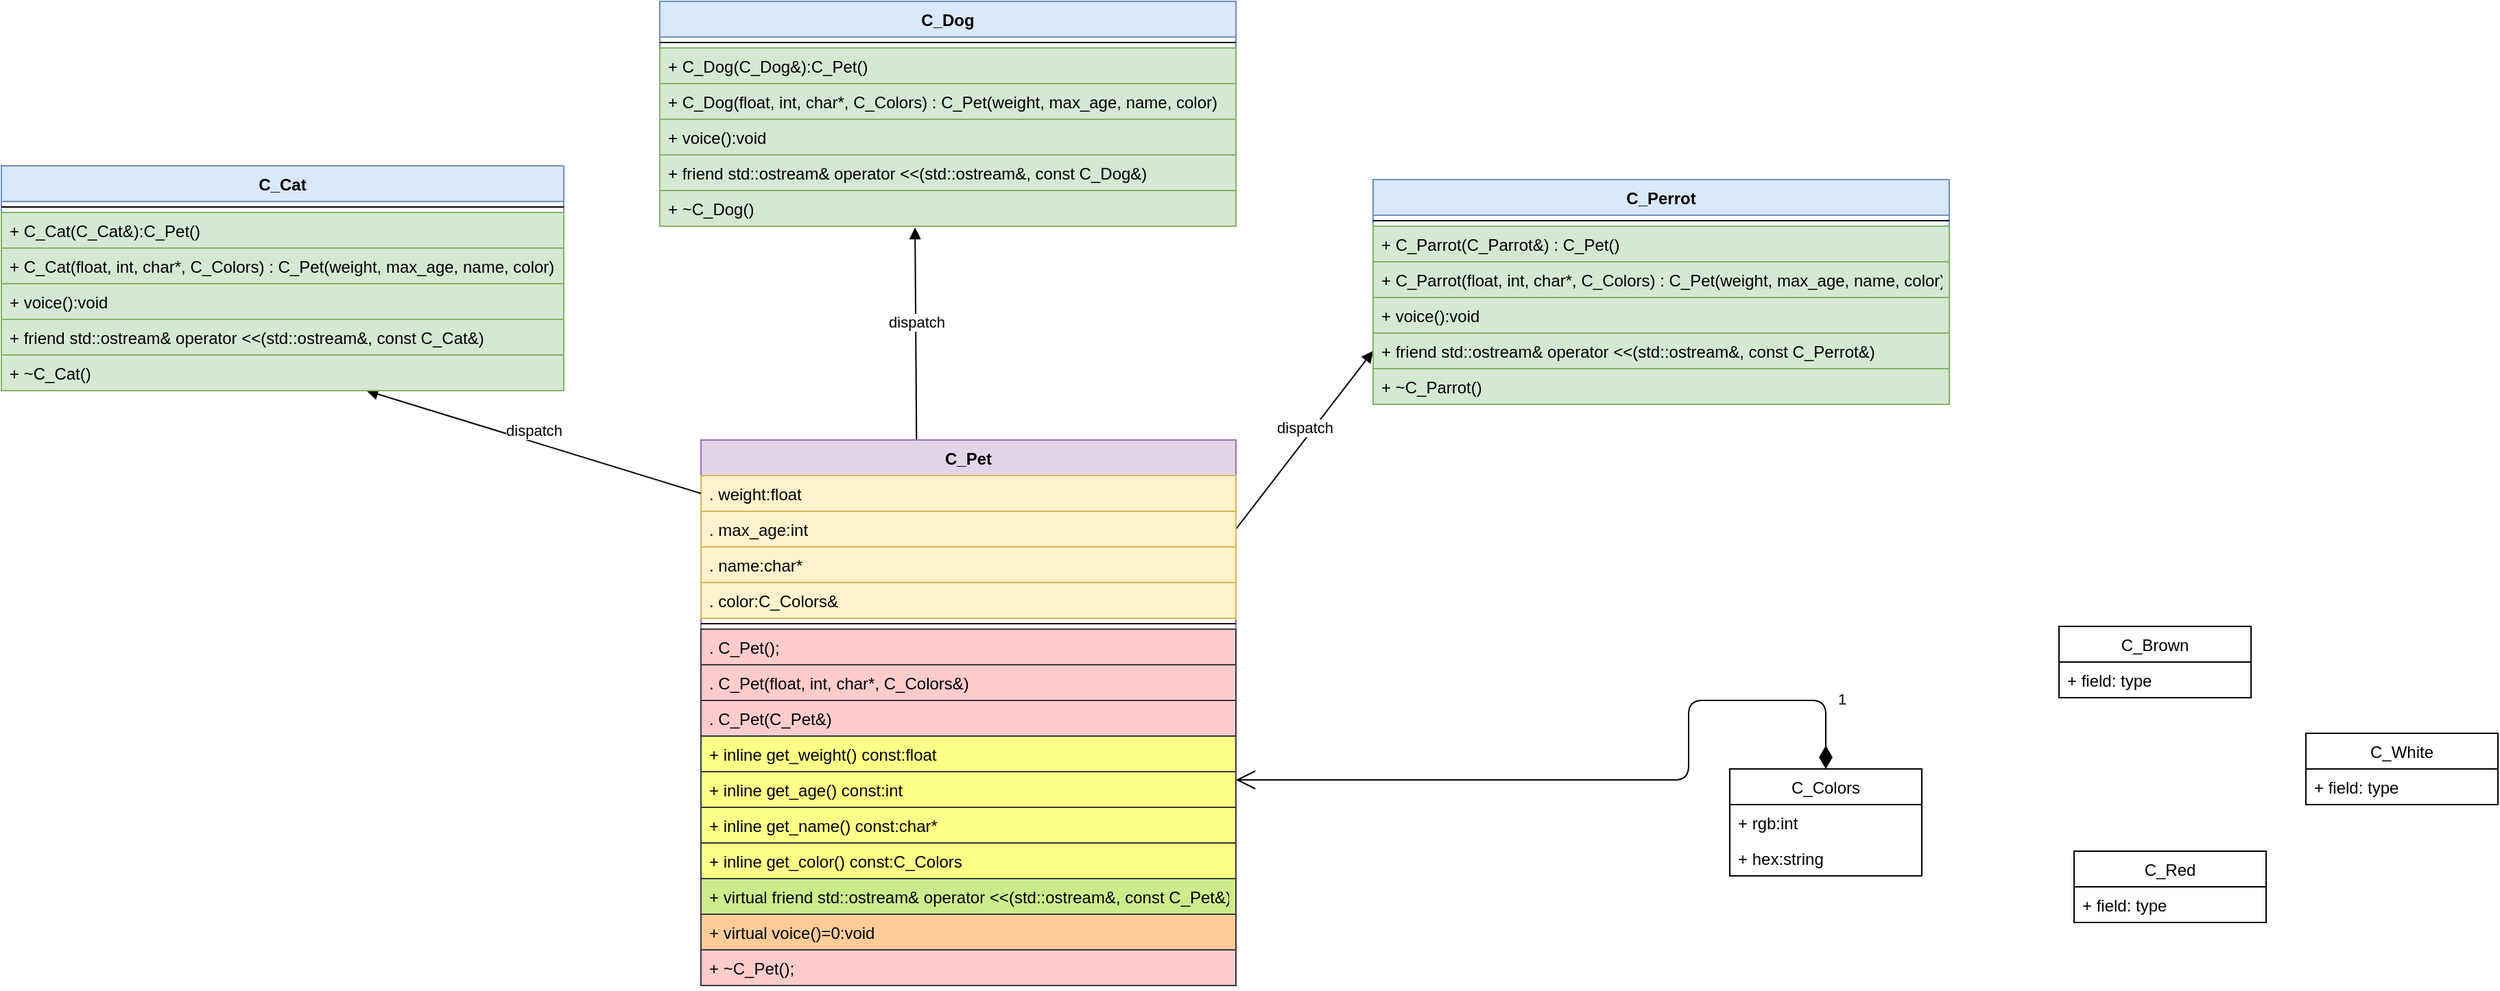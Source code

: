 <mxfile version="15.2.4" type="github">
  <diagram id="ec2Shrp_RczCJfLs7AU1" name="Page-1">
    <mxGraphModel dx="2249" dy="1963" grid="1" gridSize="10" guides="1" tooltips="1" connect="1" arrows="1" fold="1" page="1" pageScale="1" pageWidth="827" pageHeight="1169" math="0" shadow="0">
      <root>
        <mxCell id="0" />
        <mxCell id="1" parent="0" />
        <mxCell id="JkUqzGa2RxG75Cm_fqTU-22" value="dispatch" style="html=1;verticalAlign=bottom;endArrow=block;exitX=0.403;exitY=0.005;exitDx=0;exitDy=0;exitPerimeter=0;entryX=0.443;entryY=1.038;entryDx=0;entryDy=0;entryPerimeter=0;" edge="1" parent="1" source="JkUqzGa2RxG75Cm_fqTU-24" target="JkUqzGa2RxG75Cm_fqTU-36">
          <mxGeometry width="80" relative="1" as="geometry">
            <mxPoint x="317.96" y="250" as="sourcePoint" />
            <mxPoint x="390" y="99" as="targetPoint" />
          </mxGeometry>
        </mxCell>
        <mxCell id="JkUqzGa2RxG75Cm_fqTU-23" value="dispatch" style="html=1;verticalAlign=bottom;endArrow=block;exitX=1;exitY=0.5;exitDx=0;exitDy=0;entryX=0;entryY=0.5;entryDx=0;entryDy=0;" edge="1" parent="1" source="JkUqzGa2RxG75Cm_fqTU-55" target="JkUqzGa2RxG75Cm_fqTU-44">
          <mxGeometry width="80" relative="1" as="geometry">
            <mxPoint x="400.98" y="306.992" as="sourcePoint" />
            <mxPoint x="690" y="200" as="targetPoint" />
          </mxGeometry>
        </mxCell>
        <mxCell id="JkUqzGa2RxG75Cm_fqTU-24" value="C_Pet" style="swimlane;fontStyle=1;align=center;verticalAlign=top;childLayout=stackLayout;horizontal=1;startSize=26;horizontalStack=0;resizeParent=1;resizeParentMax=0;resizeLast=0;collapsible=1;marginBottom=0;fillColor=#e1d5e7;strokeColor=#9673a6;" vertex="1" parent="1">
          <mxGeometry x="240" y="250" width="390" height="398" as="geometry" />
        </mxCell>
        <mxCell id="JkUqzGa2RxG75Cm_fqTU-25" value=". weight:float" style="text;strokeColor=#d6b656;fillColor=#fff2cc;align=left;verticalAlign=top;spacingLeft=4;spacingRight=4;overflow=hidden;rotatable=0;points=[[0,0.5],[1,0.5]];portConstraint=eastwest;" vertex="1" parent="JkUqzGa2RxG75Cm_fqTU-24">
          <mxGeometry y="26" width="390" height="26" as="geometry" />
        </mxCell>
        <mxCell id="JkUqzGa2RxG75Cm_fqTU-55" value=". max_age:int" style="text;strokeColor=#d6b656;fillColor=#fff2cc;align=left;verticalAlign=top;spacingLeft=4;spacingRight=4;overflow=hidden;rotatable=0;points=[[0,0.5],[1,0.5]];portConstraint=eastwest;" vertex="1" parent="JkUqzGa2RxG75Cm_fqTU-24">
          <mxGeometry y="52" width="390" height="26" as="geometry" />
        </mxCell>
        <mxCell id="JkUqzGa2RxG75Cm_fqTU-54" value=". name:char*" style="text;strokeColor=#d6b656;fillColor=#fff2cc;align=left;verticalAlign=top;spacingLeft=4;spacingRight=4;overflow=hidden;rotatable=0;points=[[0,0.5],[1,0.5]];portConstraint=eastwest;" vertex="1" parent="JkUqzGa2RxG75Cm_fqTU-24">
          <mxGeometry y="78" width="390" height="26" as="geometry" />
        </mxCell>
        <mxCell id="JkUqzGa2RxG75Cm_fqTU-56" value=". color:C_Colors&amp;" style="text;strokeColor=#d6b656;fillColor=#fff2cc;align=left;verticalAlign=top;spacingLeft=4;spacingRight=4;overflow=hidden;rotatable=0;points=[[0,0.5],[1,0.5]];portConstraint=eastwest;" vertex="1" parent="JkUqzGa2RxG75Cm_fqTU-24">
          <mxGeometry y="104" width="390" height="26" as="geometry" />
        </mxCell>
        <mxCell id="JkUqzGa2RxG75Cm_fqTU-26" value="" style="line;strokeWidth=1;fillColor=none;align=left;verticalAlign=middle;spacingTop=-1;spacingLeft=3;spacingRight=3;rotatable=0;labelPosition=right;points=[];portConstraint=eastwest;" vertex="1" parent="JkUqzGa2RxG75Cm_fqTU-24">
          <mxGeometry y="130" width="390" height="8" as="geometry" />
        </mxCell>
        <mxCell id="JkUqzGa2RxG75Cm_fqTU-27" value=". C_Pet();" style="text;strokeColor=#36393d;fillColor=#ffcccc;align=left;verticalAlign=top;spacingLeft=4;spacingRight=4;overflow=hidden;rotatable=0;points=[[0,0.5],[1,0.5]];portConstraint=eastwest;" vertex="1" parent="JkUqzGa2RxG75Cm_fqTU-24">
          <mxGeometry y="138" width="390" height="26" as="geometry" />
        </mxCell>
        <mxCell id="JkUqzGa2RxG75Cm_fqTU-59" value=". C_Pet(float, int, char*, C_Colors&amp;)" style="text;strokeColor=#36393d;fillColor=#ffcccc;align=left;verticalAlign=top;spacingLeft=4;spacingRight=4;overflow=hidden;rotatable=0;points=[[0,0.5],[1,0.5]];portConstraint=eastwest;" vertex="1" parent="JkUqzGa2RxG75Cm_fqTU-24">
          <mxGeometry y="164" width="390" height="26" as="geometry" />
        </mxCell>
        <mxCell id="JkUqzGa2RxG75Cm_fqTU-58" value=". C_Pet(C_Pet&amp;)" style="text;strokeColor=#36393d;fillColor=#ffcccc;align=left;verticalAlign=top;spacingLeft=4;spacingRight=4;overflow=hidden;rotatable=0;points=[[0,0.5],[1,0.5]];portConstraint=eastwest;" vertex="1" parent="JkUqzGa2RxG75Cm_fqTU-24">
          <mxGeometry y="190" width="390" height="26" as="geometry" />
        </mxCell>
        <mxCell id="JkUqzGa2RxG75Cm_fqTU-57" value="+ inline get_weight() const:float" style="text;strokeColor=#36393d;fillColor=#ffff88;align=left;verticalAlign=top;spacingLeft=4;spacingRight=4;overflow=hidden;rotatable=0;points=[[0,0.5],[1,0.5]];portConstraint=eastwest;" vertex="1" parent="JkUqzGa2RxG75Cm_fqTU-24">
          <mxGeometry y="216" width="390" height="26" as="geometry" />
        </mxCell>
        <mxCell id="JkUqzGa2RxG75Cm_fqTU-60" value="+ inline get_age() const:int" style="text;strokeColor=#36393d;fillColor=#ffff88;align=left;verticalAlign=top;spacingLeft=4;spacingRight=4;overflow=hidden;rotatable=0;points=[[0,0.5],[1,0.5]];portConstraint=eastwest;" vertex="1" parent="JkUqzGa2RxG75Cm_fqTU-24">
          <mxGeometry y="242" width="390" height="26" as="geometry" />
        </mxCell>
        <mxCell id="JkUqzGa2RxG75Cm_fqTU-61" value="+ inline get_name() const:char*" style="text;strokeColor=#36393d;fillColor=#ffff88;align=left;verticalAlign=top;spacingLeft=4;spacingRight=4;overflow=hidden;rotatable=0;points=[[0,0.5],[1,0.5]];portConstraint=eastwest;" vertex="1" parent="JkUqzGa2RxG75Cm_fqTU-24">
          <mxGeometry y="268" width="390" height="26" as="geometry" />
        </mxCell>
        <mxCell id="JkUqzGa2RxG75Cm_fqTU-62" value="+ inline get_color() const:C_Colors" style="text;strokeColor=#36393d;fillColor=#ffff88;align=left;verticalAlign=top;spacingLeft=4;spacingRight=4;overflow=hidden;rotatable=0;points=[[0,0.5],[1,0.5]];portConstraint=eastwest;" vertex="1" parent="JkUqzGa2RxG75Cm_fqTU-24">
          <mxGeometry y="294" width="390" height="26" as="geometry" />
        </mxCell>
        <mxCell id="JkUqzGa2RxG75Cm_fqTU-68" value="+ virtual friend std::ostream&amp; operator &lt;&lt;(std::ostream&amp;, const C_Pet&amp;)" style="text;strokeColor=#36393d;fillColor=#cdeb8b;align=left;verticalAlign=top;spacingLeft=4;spacingRight=4;overflow=hidden;rotatable=0;points=[[0,0.5],[1,0.5]];portConstraint=eastwest;" vertex="1" parent="JkUqzGa2RxG75Cm_fqTU-24">
          <mxGeometry y="320" width="390" height="26" as="geometry" />
        </mxCell>
        <mxCell id="JkUqzGa2RxG75Cm_fqTU-63" value="+ virtual voice()=0:void" style="text;strokeColor=#36393d;fillColor=#ffcc99;align=left;verticalAlign=top;spacingLeft=4;spacingRight=4;overflow=hidden;rotatable=0;points=[[0,0.5],[1,0.5]];portConstraint=eastwest;" vertex="1" parent="JkUqzGa2RxG75Cm_fqTU-24">
          <mxGeometry y="346" width="390" height="26" as="geometry" />
        </mxCell>
        <mxCell id="JkUqzGa2RxG75Cm_fqTU-65" value="+ ~C_Pet();" style="text;strokeColor=#36393d;fillColor=#ffcccc;align=left;verticalAlign=top;spacingLeft=4;spacingRight=4;overflow=hidden;rotatable=0;points=[[0,0.5],[1,0.5]];portConstraint=eastwest;" vertex="1" parent="JkUqzGa2RxG75Cm_fqTU-24">
          <mxGeometry y="372" width="390" height="26" as="geometry" />
        </mxCell>
        <mxCell id="JkUqzGa2RxG75Cm_fqTU-28" value="dispatch" style="html=1;verticalAlign=bottom;endArrow=block;exitX=0;exitY=0.5;exitDx=0;exitDy=0;entryX=0.649;entryY=1;entryDx=0;entryDy=0;entryPerimeter=0;" edge="1" parent="1" source="JkUqzGa2RxG75Cm_fqTU-25" target="JkUqzGa2RxG75Cm_fqTU-66">
          <mxGeometry width="80" relative="1" as="geometry">
            <mxPoint x="240" y="301" as="sourcePoint" />
            <mxPoint x="22" y="240" as="targetPoint" />
          </mxGeometry>
        </mxCell>
        <mxCell id="JkUqzGa2RxG75Cm_fqTU-29" value="C_Cat" style="swimlane;fontStyle=1;align=center;verticalAlign=top;childLayout=stackLayout;horizontal=1;startSize=26;horizontalStack=0;resizeParent=1;resizeParentMax=0;resizeLast=0;collapsible=1;marginBottom=0;fillColor=#dae8fc;strokeColor=#6c8ebf;" vertex="1" parent="1">
          <mxGeometry x="-270" y="50" width="410" height="164" as="geometry" />
        </mxCell>
        <mxCell id="JkUqzGa2RxG75Cm_fqTU-31" value="" style="line;strokeWidth=1;fillColor=none;align=left;verticalAlign=middle;spacingTop=-1;spacingLeft=3;spacingRight=3;rotatable=0;labelPosition=right;points=[];portConstraint=eastwest;" vertex="1" parent="JkUqzGa2RxG75Cm_fqTU-29">
          <mxGeometry y="26" width="410" height="8" as="geometry" />
        </mxCell>
        <mxCell id="JkUqzGa2RxG75Cm_fqTU-32" value="+ C_Cat(C_Cat&amp;):C_Pet()" style="text;strokeColor=#82b366;fillColor=#d5e8d4;align=left;verticalAlign=top;spacingLeft=4;spacingRight=4;overflow=hidden;rotatable=0;points=[[0,0.5],[1,0.5]];portConstraint=eastwest;" vertex="1" parent="JkUqzGa2RxG75Cm_fqTU-29">
          <mxGeometry y="34" width="410" height="26" as="geometry" />
        </mxCell>
        <mxCell id="JkUqzGa2RxG75Cm_fqTU-52" value="+ C_Cat(float, int, char*, C_Colors) : C_Pet(weight, max_age, name, color)" style="text;strokeColor=#82b366;fillColor=#d5e8d4;align=left;verticalAlign=top;spacingLeft=4;spacingRight=4;overflow=hidden;rotatable=0;points=[[0,0.5],[1,0.5]];portConstraint=eastwest;" vertex="1" parent="JkUqzGa2RxG75Cm_fqTU-29">
          <mxGeometry y="60" width="410" height="26" as="geometry" />
        </mxCell>
        <mxCell id="JkUqzGa2RxG75Cm_fqTU-51" value="+ voice():void" style="text;strokeColor=#82b366;fillColor=#d5e8d4;align=left;verticalAlign=top;spacingLeft=4;spacingRight=4;overflow=hidden;rotatable=0;points=[[0,0.5],[1,0.5]];portConstraint=eastwest;" vertex="1" parent="JkUqzGa2RxG75Cm_fqTU-29">
          <mxGeometry y="86" width="410" height="26" as="geometry" />
        </mxCell>
        <mxCell id="JkUqzGa2RxG75Cm_fqTU-50" value="+ friend std::ostream&amp; operator &lt;&lt;(std::ostream&amp;, const C_Cat&amp;)" style="text;strokeColor=#82b366;fillColor=#d5e8d4;align=left;verticalAlign=top;spacingLeft=4;spacingRight=4;overflow=hidden;rotatable=0;points=[[0,0.5],[1,0.5]];portConstraint=eastwest;" vertex="1" parent="JkUqzGa2RxG75Cm_fqTU-29">
          <mxGeometry y="112" width="410" height="26" as="geometry" />
        </mxCell>
        <mxCell id="JkUqzGa2RxG75Cm_fqTU-66" value="+ ~C_Cat()" style="text;strokeColor=#82b366;fillColor=#d5e8d4;align=left;verticalAlign=top;spacingLeft=4;spacingRight=4;overflow=hidden;rotatable=0;points=[[0,0.5],[1,0.5]];portConstraint=eastwest;" vertex="1" parent="JkUqzGa2RxG75Cm_fqTU-29">
          <mxGeometry y="138" width="410" height="26" as="geometry" />
        </mxCell>
        <mxCell id="JkUqzGa2RxG75Cm_fqTU-33" value="C_Dog" style="swimlane;fontStyle=1;align=center;verticalAlign=top;childLayout=stackLayout;horizontal=1;startSize=26;horizontalStack=0;resizeParent=1;resizeParentMax=0;resizeLast=0;collapsible=1;marginBottom=0;fillColor=#dae8fc;strokeColor=#6c8ebf;" vertex="1" parent="1">
          <mxGeometry x="210" y="-70" width="420" height="164" as="geometry" />
        </mxCell>
        <mxCell id="JkUqzGa2RxG75Cm_fqTU-35" value="" style="line;strokeWidth=1;fillColor=none;align=left;verticalAlign=middle;spacingTop=-1;spacingLeft=3;spacingRight=3;rotatable=0;labelPosition=right;points=[];portConstraint=eastwest;" vertex="1" parent="JkUqzGa2RxG75Cm_fqTU-33">
          <mxGeometry y="26" width="420" height="8" as="geometry" />
        </mxCell>
        <mxCell id="JkUqzGa2RxG75Cm_fqTU-47" value="+ C_Dog(C_Dog&amp;):C_Pet()" style="text;strokeColor=#82b366;fillColor=#d5e8d4;align=left;verticalAlign=top;spacingLeft=4;spacingRight=4;overflow=hidden;rotatable=0;points=[[0,0.5],[1,0.5]];portConstraint=eastwest;" vertex="1" parent="JkUqzGa2RxG75Cm_fqTU-33">
          <mxGeometry y="34" width="420" height="26" as="geometry" />
        </mxCell>
        <mxCell id="JkUqzGa2RxG75Cm_fqTU-45" value="+ C_Dog(float, int, char*, C_Colors) : C_Pet(weight, max_age, name, color)" style="text;strokeColor=#82b366;fillColor=#d5e8d4;align=left;verticalAlign=top;spacingLeft=4;spacingRight=4;overflow=hidden;rotatable=0;points=[[0,0.5],[1,0.5]];portConstraint=eastwest;" vertex="1" parent="JkUqzGa2RxG75Cm_fqTU-33">
          <mxGeometry y="60" width="420" height="26" as="geometry" />
        </mxCell>
        <mxCell id="JkUqzGa2RxG75Cm_fqTU-46" value="+ voice():void" style="text;strokeColor=#82b366;fillColor=#d5e8d4;align=left;verticalAlign=top;spacingLeft=4;spacingRight=4;overflow=hidden;rotatable=0;points=[[0,0.5],[1,0.5]];portConstraint=eastwest;" vertex="1" parent="JkUqzGa2RxG75Cm_fqTU-33">
          <mxGeometry y="86" width="420" height="26" as="geometry" />
        </mxCell>
        <mxCell id="JkUqzGa2RxG75Cm_fqTU-48" value="+ friend std::ostream&amp; operator &lt;&lt;(std::ostream&amp;, const C_Dog&amp;)" style="text;strokeColor=#82b366;fillColor=#d5e8d4;align=left;verticalAlign=top;spacingLeft=4;spacingRight=4;overflow=hidden;rotatable=0;points=[[0,0.5],[1,0.5]];portConstraint=eastwest;" vertex="1" parent="JkUqzGa2RxG75Cm_fqTU-33">
          <mxGeometry y="112" width="420" height="26" as="geometry" />
        </mxCell>
        <mxCell id="JkUqzGa2RxG75Cm_fqTU-36" value="+ ~C_Dog()" style="text;strokeColor=#82b366;fillColor=#d5e8d4;align=left;verticalAlign=top;spacingLeft=4;spacingRight=4;overflow=hidden;rotatable=0;points=[[0,0.5],[1,0.5]];portConstraint=eastwest;" vertex="1" parent="JkUqzGa2RxG75Cm_fqTU-33">
          <mxGeometry y="138" width="420" height="26" as="geometry" />
        </mxCell>
        <mxCell id="JkUqzGa2RxG75Cm_fqTU-37" value="C_Perrot" style="swimlane;fontStyle=1;align=center;verticalAlign=top;childLayout=stackLayout;horizontal=1;startSize=26;horizontalStack=0;resizeParent=1;resizeParentMax=0;resizeLast=0;collapsible=1;marginBottom=0;fillColor=#dae8fc;strokeColor=#6c8ebf;" vertex="1" parent="1">
          <mxGeometry x="730" y="60" width="420" height="164" as="geometry" />
        </mxCell>
        <mxCell id="JkUqzGa2RxG75Cm_fqTU-39" value="" style="line;strokeWidth=1;fillColor=none;align=left;verticalAlign=middle;spacingTop=-1;spacingLeft=3;spacingRight=3;rotatable=0;labelPosition=right;points=[];portConstraint=eastwest;" vertex="1" parent="JkUqzGa2RxG75Cm_fqTU-37">
          <mxGeometry y="26" width="420" height="8" as="geometry" />
        </mxCell>
        <mxCell id="JkUqzGa2RxG75Cm_fqTU-40" value="+ C_Parrot(C_Parrot&amp;) : C_Pet()" style="text;strokeColor=#82b366;fillColor=#d5e8d4;align=left;verticalAlign=top;spacingLeft=4;spacingRight=4;overflow=hidden;rotatable=0;points=[[0,0.5],[1,0.5]];portConstraint=eastwest;" vertex="1" parent="JkUqzGa2RxG75Cm_fqTU-37">
          <mxGeometry y="34" width="420" height="26" as="geometry" />
        </mxCell>
        <mxCell id="JkUqzGa2RxG75Cm_fqTU-41" value="+ C_Parrot(float, int, char*, C_Colors) : C_Pet(weight, max_age, name, color)" style="text;strokeColor=#82b366;fillColor=#d5e8d4;align=left;verticalAlign=top;spacingLeft=4;spacingRight=4;overflow=hidden;rotatable=0;points=[[0,0.5],[1,0.5]];portConstraint=eastwest;" vertex="1" parent="JkUqzGa2RxG75Cm_fqTU-37">
          <mxGeometry y="60" width="420" height="26" as="geometry" />
        </mxCell>
        <mxCell id="JkUqzGa2RxG75Cm_fqTU-42" value="+ voice():void" style="text;strokeColor=#82b366;fillColor=#d5e8d4;align=left;verticalAlign=top;spacingLeft=4;spacingRight=4;overflow=hidden;rotatable=0;points=[[0,0.5],[1,0.5]];portConstraint=eastwest;" vertex="1" parent="JkUqzGa2RxG75Cm_fqTU-37">
          <mxGeometry y="86" width="420" height="26" as="geometry" />
        </mxCell>
        <mxCell id="JkUqzGa2RxG75Cm_fqTU-44" value="+ friend std::ostream&amp; operator &lt;&lt;(std::ostream&amp;, const C_Perrot&amp;)" style="text;strokeColor=#82b366;fillColor=#d5e8d4;align=left;verticalAlign=top;spacingLeft=4;spacingRight=4;overflow=hidden;rotatable=0;points=[[0,0.5],[1,0.5]];portConstraint=eastwest;" vertex="1" parent="JkUqzGa2RxG75Cm_fqTU-37">
          <mxGeometry y="112" width="420" height="26" as="geometry" />
        </mxCell>
        <mxCell id="JkUqzGa2RxG75Cm_fqTU-43" value="+ ~C_Parrot()" style="text;strokeColor=#82b366;fillColor=#d5e8d4;align=left;verticalAlign=top;spacingLeft=4;spacingRight=4;overflow=hidden;rotatable=0;points=[[0,0.5],[1,0.5]];portConstraint=eastwest;" vertex="1" parent="JkUqzGa2RxG75Cm_fqTU-37">
          <mxGeometry y="138" width="420" height="26" as="geometry" />
        </mxCell>
        <mxCell id="JkUqzGa2RxG75Cm_fqTU-82" value="1" style="endArrow=open;html=1;endSize=12;startArrow=diamondThin;startSize=14;startFill=1;edgeStyle=orthogonalEdgeStyle;align=left;verticalAlign=bottom;entryX=1;entryY=0.231;entryDx=0;entryDy=0;entryPerimeter=0;exitX=0.5;exitY=0;exitDx=0;exitDy=0;" edge="1" parent="1" source="JkUqzGa2RxG75Cm_fqTU-83" target="JkUqzGa2RxG75Cm_fqTU-60">
          <mxGeometry x="-0.844" y="-7" relative="1" as="geometry">
            <mxPoint x="960" y="552" as="sourcePoint" />
            <mxPoint x="520" y="510" as="targetPoint" />
            <Array as="points">
              <mxPoint x="1060" y="440" />
              <mxPoint x="960" y="440" />
              <mxPoint x="960" y="498" />
            </Array>
            <mxPoint as="offset" />
          </mxGeometry>
        </mxCell>
        <mxCell id="JkUqzGa2RxG75Cm_fqTU-83" value="C_Colors" style="swimlane;fontStyle=0;childLayout=stackLayout;horizontal=1;startSize=26;fillColor=none;horizontalStack=0;resizeParent=1;resizeParentMax=0;resizeLast=0;collapsible=1;marginBottom=0;" vertex="1" parent="1">
          <mxGeometry x="990" y="490" width="140" height="78" as="geometry" />
        </mxCell>
        <mxCell id="JkUqzGa2RxG75Cm_fqTU-84" value="+ rgb:int" style="text;strokeColor=none;fillColor=none;align=left;verticalAlign=top;spacingLeft=4;spacingRight=4;overflow=hidden;rotatable=0;points=[[0,0.5],[1,0.5]];portConstraint=eastwest;" vertex="1" parent="JkUqzGa2RxG75Cm_fqTU-83">
          <mxGeometry y="26" width="140" height="26" as="geometry" />
        </mxCell>
        <mxCell id="JkUqzGa2RxG75Cm_fqTU-85" value="+ hex:string" style="text;strokeColor=none;fillColor=none;align=left;verticalAlign=top;spacingLeft=4;spacingRight=4;overflow=hidden;rotatable=0;points=[[0,0.5],[1,0.5]];portConstraint=eastwest;" vertex="1" parent="JkUqzGa2RxG75Cm_fqTU-83">
          <mxGeometry y="52" width="140" height="26" as="geometry" />
        </mxCell>
        <mxCell id="JkUqzGa2RxG75Cm_fqTU-103" value="C_Red" style="swimlane;fontStyle=0;childLayout=stackLayout;horizontal=1;startSize=26;fillColor=none;horizontalStack=0;resizeParent=1;resizeParentMax=0;resizeLast=0;collapsible=1;marginBottom=0;" vertex="1" parent="1">
          <mxGeometry x="1241" y="550" width="140" height="52" as="geometry" />
        </mxCell>
        <mxCell id="JkUqzGa2RxG75Cm_fqTU-104" value="+ field: type" style="text;strokeColor=none;fillColor=none;align=left;verticalAlign=top;spacingLeft=4;spacingRight=4;overflow=hidden;rotatable=0;points=[[0,0.5],[1,0.5]];portConstraint=eastwest;" vertex="1" parent="JkUqzGa2RxG75Cm_fqTU-103">
          <mxGeometry y="26" width="140" height="26" as="geometry" />
        </mxCell>
        <mxCell id="JkUqzGa2RxG75Cm_fqTU-107" value="C_White" style="swimlane;fontStyle=0;childLayout=stackLayout;horizontal=1;startSize=26;fillColor=none;horizontalStack=0;resizeParent=1;resizeParentMax=0;resizeLast=0;collapsible=1;marginBottom=0;" vertex="1" parent="1">
          <mxGeometry x="1410" y="464" width="140" height="52" as="geometry" />
        </mxCell>
        <mxCell id="JkUqzGa2RxG75Cm_fqTU-108" value="+ field: type" style="text;strokeColor=none;fillColor=none;align=left;verticalAlign=top;spacingLeft=4;spacingRight=4;overflow=hidden;rotatable=0;points=[[0,0.5],[1,0.5]];portConstraint=eastwest;" vertex="1" parent="JkUqzGa2RxG75Cm_fqTU-107">
          <mxGeometry y="26" width="140" height="26" as="geometry" />
        </mxCell>
        <mxCell id="JkUqzGa2RxG75Cm_fqTU-111" value="C_Brown" style="swimlane;fontStyle=0;childLayout=stackLayout;horizontal=1;startSize=26;fillColor=none;horizontalStack=0;resizeParent=1;resizeParentMax=0;resizeLast=0;collapsible=1;marginBottom=0;" vertex="1" parent="1">
          <mxGeometry x="1230" y="386" width="140" height="52" as="geometry" />
        </mxCell>
        <mxCell id="JkUqzGa2RxG75Cm_fqTU-112" value="+ field: type" style="text;strokeColor=none;fillColor=none;align=left;verticalAlign=top;spacingLeft=4;spacingRight=4;overflow=hidden;rotatable=0;points=[[0,0.5],[1,0.5]];portConstraint=eastwest;" vertex="1" parent="JkUqzGa2RxG75Cm_fqTU-111">
          <mxGeometry y="26" width="140" height="26" as="geometry" />
        </mxCell>
      </root>
    </mxGraphModel>
  </diagram>
</mxfile>
